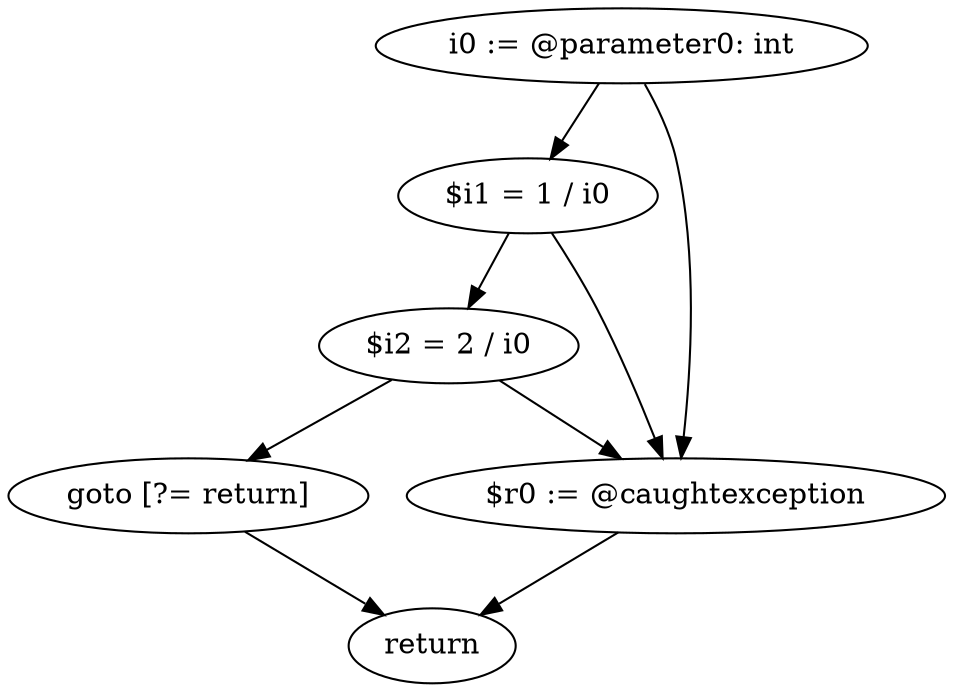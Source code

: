 digraph "unitGraph" {
    "i0 := @parameter0: int"
    "$i1 = 1 / i0"
    "$i2 = 2 / i0"
    "goto [?= return]"
    "$r0 := @caughtexception"
    "return"
    "i0 := @parameter0: int"->"$i1 = 1 / i0";
    "i0 := @parameter0: int"->"$r0 := @caughtexception";
    "$i1 = 1 / i0"->"$i2 = 2 / i0";
    "$i1 = 1 / i0"->"$r0 := @caughtexception";
    "$i2 = 2 / i0"->"goto [?= return]";
    "$i2 = 2 / i0"->"$r0 := @caughtexception";
    "goto [?= return]"->"return";
    "$r0 := @caughtexception"->"return";
}
